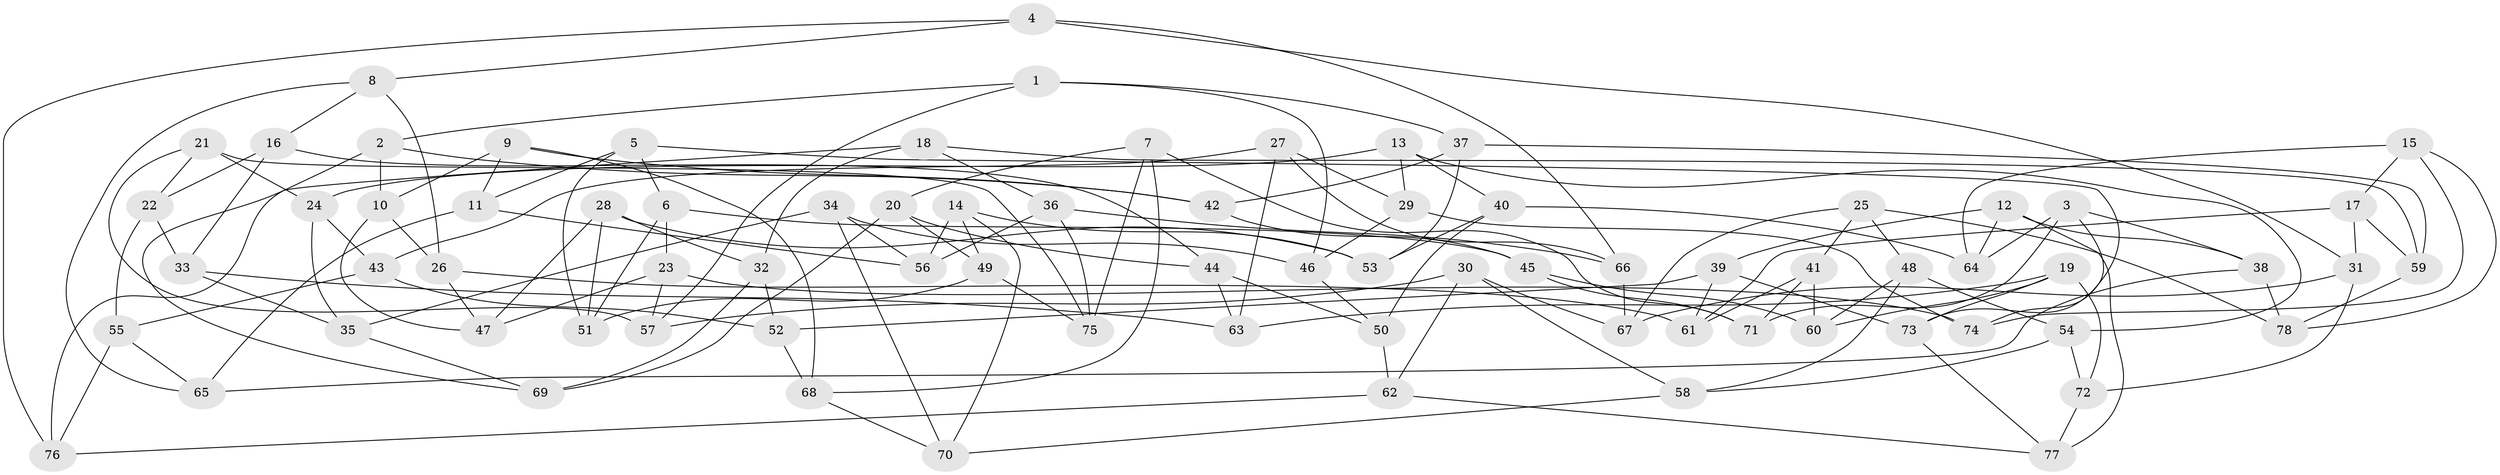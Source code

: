 // Generated by graph-tools (version 1.1) at 2025/38/03/09/25 02:38:17]
// undirected, 78 vertices, 156 edges
graph export_dot {
graph [start="1"]
  node [color=gray90,style=filled];
  1;
  2;
  3;
  4;
  5;
  6;
  7;
  8;
  9;
  10;
  11;
  12;
  13;
  14;
  15;
  16;
  17;
  18;
  19;
  20;
  21;
  22;
  23;
  24;
  25;
  26;
  27;
  28;
  29;
  30;
  31;
  32;
  33;
  34;
  35;
  36;
  37;
  38;
  39;
  40;
  41;
  42;
  43;
  44;
  45;
  46;
  47;
  48;
  49;
  50;
  51;
  52;
  53;
  54;
  55;
  56;
  57;
  58;
  59;
  60;
  61;
  62;
  63;
  64;
  65;
  66;
  67;
  68;
  69;
  70;
  71;
  72;
  73;
  74;
  75;
  76;
  77;
  78;
  1 -- 2;
  1 -- 46;
  1 -- 57;
  1 -- 37;
  2 -- 42;
  2 -- 10;
  2 -- 69;
  3 -- 74;
  3 -- 38;
  3 -- 71;
  3 -- 64;
  4 -- 66;
  4 -- 76;
  4 -- 31;
  4 -- 8;
  5 -- 11;
  5 -- 51;
  5 -- 6;
  5 -- 73;
  6 -- 45;
  6 -- 23;
  6 -- 51;
  7 -- 68;
  7 -- 20;
  7 -- 75;
  7 -- 71;
  8 -- 65;
  8 -- 26;
  8 -- 16;
  9 -- 10;
  9 -- 68;
  9 -- 42;
  9 -- 11;
  10 -- 26;
  10 -- 47;
  11 -- 65;
  11 -- 56;
  12 -- 39;
  12 -- 38;
  12 -- 77;
  12 -- 64;
  13 -- 29;
  13 -- 54;
  13 -- 40;
  13 -- 24;
  14 -- 49;
  14 -- 70;
  14 -- 53;
  14 -- 56;
  15 -- 64;
  15 -- 74;
  15 -- 17;
  15 -- 78;
  16 -- 33;
  16 -- 22;
  16 -- 44;
  17 -- 61;
  17 -- 31;
  17 -- 59;
  18 -- 36;
  18 -- 76;
  18 -- 59;
  18 -- 32;
  19 -- 73;
  19 -- 63;
  19 -- 60;
  19 -- 72;
  20 -- 44;
  20 -- 69;
  20 -- 49;
  21 -- 24;
  21 -- 57;
  21 -- 22;
  21 -- 75;
  22 -- 55;
  22 -- 33;
  23 -- 47;
  23 -- 57;
  23 -- 74;
  24 -- 43;
  24 -- 35;
  25 -- 67;
  25 -- 48;
  25 -- 78;
  25 -- 41;
  26 -- 47;
  26 -- 61;
  27 -- 66;
  27 -- 29;
  27 -- 43;
  27 -- 63;
  28 -- 32;
  28 -- 53;
  28 -- 51;
  28 -- 47;
  29 -- 46;
  29 -- 74;
  30 -- 62;
  30 -- 58;
  30 -- 57;
  30 -- 67;
  31 -- 72;
  31 -- 67;
  32 -- 69;
  32 -- 52;
  33 -- 63;
  33 -- 35;
  34 -- 56;
  34 -- 46;
  34 -- 35;
  34 -- 70;
  35 -- 69;
  36 -- 75;
  36 -- 66;
  36 -- 56;
  37 -- 53;
  37 -- 42;
  37 -- 59;
  38 -- 78;
  38 -- 65;
  39 -- 73;
  39 -- 52;
  39 -- 61;
  40 -- 64;
  40 -- 50;
  40 -- 53;
  41 -- 60;
  41 -- 61;
  41 -- 71;
  42 -- 45;
  43 -- 55;
  43 -- 52;
  44 -- 63;
  44 -- 50;
  45 -- 71;
  45 -- 60;
  46 -- 50;
  48 -- 54;
  48 -- 60;
  48 -- 58;
  49 -- 75;
  49 -- 51;
  50 -- 62;
  52 -- 68;
  54 -- 72;
  54 -- 58;
  55 -- 65;
  55 -- 76;
  58 -- 70;
  59 -- 78;
  62 -- 77;
  62 -- 76;
  66 -- 67;
  68 -- 70;
  72 -- 77;
  73 -- 77;
}
